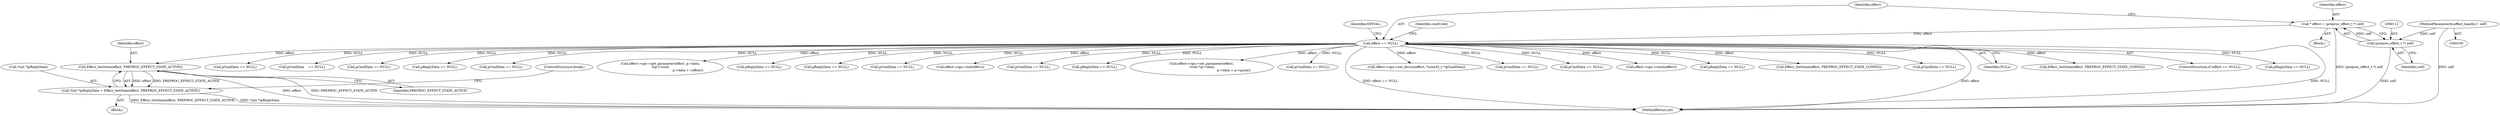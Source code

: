 digraph "0_Android_aeea52da00d210587fb3ed895de3d5f2e0264c88_9@pointer" {
"1000560" [label="(Call,Effect_SetState(effect, PREPROC_EFFECT_STATE_ACTIVE))"];
"1000117" [label="(Call,effect == NULL)"];
"1000109" [label="(Call,* effect = (preproc_effect_t *) self)"];
"1000111" [label="(Call,(preproc_effect_t *) self)"];
"1000101" [label="(MethodParameterIn,effect_handle_t  self)"];
"1000555" [label="(Call,*(int *)pReplyData = Effect_SetState(effect, PREPROC_EFFECT_STATE_ACTIVE))"];
"1000119" [label="(Identifier,NULL)"];
"1000246" [label="(Call,Effect_SetState(effect, PREPROC_EFFECT_STATE_CONFIG))"];
"1000563" [label="(ControlStructure,break;)"];
"1000116" [label="(ControlStructure,if (effect == NULL))"];
"1000111" [label="(Call,(preproc_effect_t *) self)"];
"1000326" [label="(Call,pReplyData == NULL)"];
"1000852" [label="(Call,pCmdData == NULL)"];
"1000162" [label="(Call,pCmdData    == NULL)"];
"1001030" [label="(Call,pCmdData == NULL)"];
"1000562" [label="(Identifier,PREPROC_EFFECT_STATE_ACTIVE)"];
"1000130" [label="(Call,pReplyData == NULL)"];
"1000628" [label="(Call,pCmdData == NULL)"];
"1000109" [label="(Call,* effect = (preproc_effect_t *) self)"];
"1000107" [label="(Block,)"];
"1000125" [label="(Identifier,cmdCode)"];
"1000555" [label="(Call,*(int *)pReplyData = Effect_SetState(effect, PREPROC_EFFECT_STATE_ACTIVE))"];
"1000437" [label="(Call,effect->ops->get_parameter(effect, p->data,\n &p->vsize,\n                                                       p->data + voffset))"];
"1000541" [label="(Call,pReplyData == NULL)"];
"1000556" [label="(Call,*(int *)pReplyData)"];
"1000795" [label="(Call,pReplyData == NULL)"];
"1000714" [label="(Call,pCmdData == NULL)"];
"1000149" [label="(Call,effect->ops->init(effect))"];
"1000363" [label="(Call,pCmdData == NULL)"];
"1000567" [label="(Call,pReplyData == NULL)"];
"1000523" [label="(Call,effect->ops->set_parameter(effect,\n (void *)p->data,\n                                                                p->data + p->psize))"];
"1000110" [label="(Identifier,effect)"];
"1000278" [label="(Call,pCmdData == NULL)"];
"1001295" [label="(MethodReturn,int)"];
"1000614" [label="(Call,effect->ops->set_device(effect, *(uint32_t *)pCmdData))"];
"1000113" [label="(Identifier,self)"];
"1001134" [label="(Call,pCmdData == NULL)"];
"1000467" [label="(Call,pCmdData == NULL)"];
"1000560" [label="(Call,Effect_SetState(effect, PREPROC_EFFECT_STATE_ACTIVE))"];
"1000126" [label="(Block,)"];
"1000101" [label="(MethodParameterIn,effect_handle_t  self)"];
"1000356" [label="(Call,effect->ops->reset(effect))"];
"1000561" [label="(Identifier,effect)"];
"1000253" [label="(Call,pReplyData == NULL)"];
"1000586" [label="(Call,Effect_SetState(effect, PREPROC_EFFECT_STATE_CONFIG))"];
"1000118" [label="(Identifier,effect)"];
"1000594" [label="(Call,pCmdData == NULL)"];
"1000123" [label="(Identifier,EINVAL)"];
"1000117" [label="(Call,effect == NULL)"];
"1000560" -> "1000555"  [label="AST: "];
"1000560" -> "1000562"  [label="CFG: "];
"1000561" -> "1000560"  [label="AST: "];
"1000562" -> "1000560"  [label="AST: "];
"1000555" -> "1000560"  [label="CFG: "];
"1000560" -> "1001295"  [label="DDG: PREPROC_EFFECT_STATE_ACTIVE"];
"1000560" -> "1001295"  [label="DDG: effect"];
"1000560" -> "1000555"  [label="DDG: effect"];
"1000560" -> "1000555"  [label="DDG: PREPROC_EFFECT_STATE_ACTIVE"];
"1000117" -> "1000560"  [label="DDG: effect"];
"1000117" -> "1000116"  [label="AST: "];
"1000117" -> "1000119"  [label="CFG: "];
"1000118" -> "1000117"  [label="AST: "];
"1000119" -> "1000117"  [label="AST: "];
"1000123" -> "1000117"  [label="CFG: "];
"1000125" -> "1000117"  [label="CFG: "];
"1000117" -> "1001295"  [label="DDG: effect == NULL"];
"1000117" -> "1001295"  [label="DDG: effect"];
"1000117" -> "1001295"  [label="DDG: NULL"];
"1000109" -> "1000117"  [label="DDG: effect"];
"1000117" -> "1000130"  [label="DDG: NULL"];
"1000117" -> "1000149"  [label="DDG: effect"];
"1000117" -> "1000162"  [label="DDG: NULL"];
"1000117" -> "1000246"  [label="DDG: effect"];
"1000117" -> "1000253"  [label="DDG: NULL"];
"1000117" -> "1000278"  [label="DDG: NULL"];
"1000117" -> "1000326"  [label="DDG: NULL"];
"1000117" -> "1000356"  [label="DDG: effect"];
"1000117" -> "1000363"  [label="DDG: NULL"];
"1000117" -> "1000437"  [label="DDG: effect"];
"1000117" -> "1000467"  [label="DDG: NULL"];
"1000117" -> "1000523"  [label="DDG: effect"];
"1000117" -> "1000541"  [label="DDG: NULL"];
"1000117" -> "1000567"  [label="DDG: NULL"];
"1000117" -> "1000586"  [label="DDG: effect"];
"1000117" -> "1000594"  [label="DDG: NULL"];
"1000117" -> "1000614"  [label="DDG: effect"];
"1000117" -> "1000628"  [label="DDG: NULL"];
"1000117" -> "1000714"  [label="DDG: NULL"];
"1000117" -> "1000795"  [label="DDG: NULL"];
"1000117" -> "1000852"  [label="DDG: NULL"];
"1000117" -> "1001030"  [label="DDG: NULL"];
"1000117" -> "1001134"  [label="DDG: NULL"];
"1000109" -> "1000107"  [label="AST: "];
"1000109" -> "1000111"  [label="CFG: "];
"1000110" -> "1000109"  [label="AST: "];
"1000111" -> "1000109"  [label="AST: "];
"1000118" -> "1000109"  [label="CFG: "];
"1000109" -> "1001295"  [label="DDG: (preproc_effect_t *) self"];
"1000111" -> "1000109"  [label="DDG: self"];
"1000111" -> "1000113"  [label="CFG: "];
"1000112" -> "1000111"  [label="AST: "];
"1000113" -> "1000111"  [label="AST: "];
"1000111" -> "1001295"  [label="DDG: self"];
"1000101" -> "1000111"  [label="DDG: self"];
"1000101" -> "1000100"  [label="AST: "];
"1000101" -> "1001295"  [label="DDG: self"];
"1000555" -> "1000126"  [label="AST: "];
"1000556" -> "1000555"  [label="AST: "];
"1000563" -> "1000555"  [label="CFG: "];
"1000555" -> "1001295"  [label="DDG: Effect_SetState(effect, PREPROC_EFFECT_STATE_ACTIVE)"];
"1000555" -> "1001295"  [label="DDG: *(int *)pReplyData"];
}
